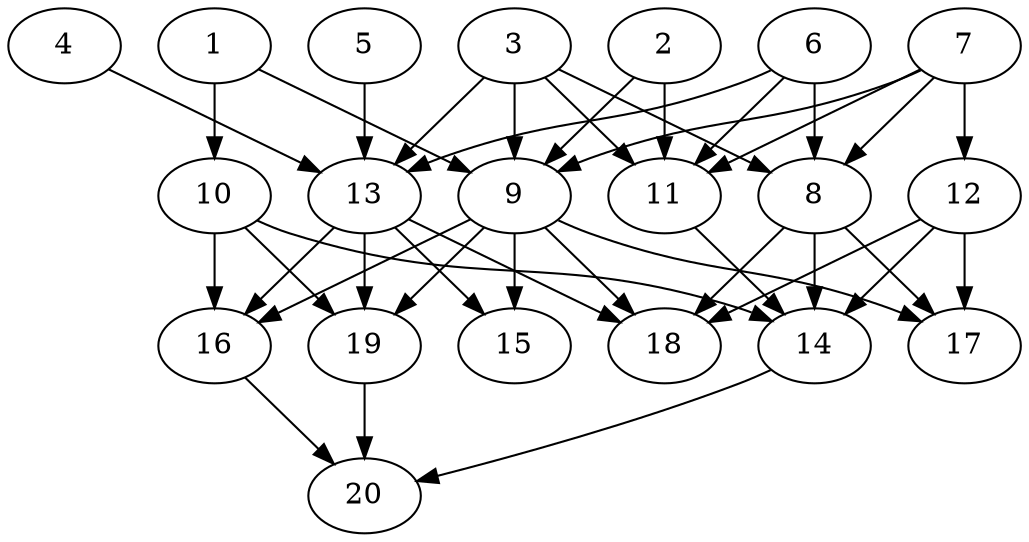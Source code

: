 // DAG automatically generated by daggen at Tue Jul 23 14:25:45 2019
// ./daggen --dot -n 20 --ccr 0.5 --fat 0.7 --regular 0.5 --density 0.6 --mindata 5242880 --maxdata 52428800 
digraph G {
  1 [size="54642688", alpha="0.07", expect_size="27321344"] 
  1 -> 9 [size ="27321344"]
  1 -> 10 [size ="27321344"]
  2 [size="88217600", alpha="0.03", expect_size="44108800"] 
  2 -> 9 [size ="44108800"]
  2 -> 11 [size ="44108800"]
  3 [size="42967040", alpha="0.11", expect_size="21483520"] 
  3 -> 8 [size ="21483520"]
  3 -> 9 [size ="21483520"]
  3 -> 11 [size ="21483520"]
  3 -> 13 [size ="21483520"]
  4 [size="31225856", alpha="0.17", expect_size="15612928"] 
  4 -> 13 [size ="15612928"]
  5 [size="63191040", alpha="0.07", expect_size="31595520"] 
  5 -> 13 [size ="31595520"]
  6 [size="55414784", alpha="0.16", expect_size="27707392"] 
  6 -> 8 [size ="27707392"]
  6 -> 11 [size ="27707392"]
  6 -> 13 [size ="27707392"]
  7 [size="54560768", alpha="0.20", expect_size="27280384"] 
  7 -> 8 [size ="27280384"]
  7 -> 9 [size ="27280384"]
  7 -> 11 [size ="27280384"]
  7 -> 12 [size ="27280384"]
  8 [size="46333952", alpha="0.18", expect_size="23166976"] 
  8 -> 14 [size ="23166976"]
  8 -> 17 [size ="23166976"]
  8 -> 18 [size ="23166976"]
  9 [size="63930368", alpha="0.16", expect_size="31965184"] 
  9 -> 15 [size ="31965184"]
  9 -> 16 [size ="31965184"]
  9 -> 17 [size ="31965184"]
  9 -> 18 [size ="31965184"]
  9 -> 19 [size ="31965184"]
  10 [size="14968832", alpha="0.03", expect_size="7484416"] 
  10 -> 14 [size ="7484416"]
  10 -> 16 [size ="7484416"]
  10 -> 19 [size ="7484416"]
  11 [size="99305472", alpha="0.03", expect_size="49652736"] 
  11 -> 14 [size ="49652736"]
  12 [size="36296704", alpha="0.14", expect_size="18148352"] 
  12 -> 14 [size ="18148352"]
  12 -> 17 [size ="18148352"]
  12 -> 18 [size ="18148352"]
  13 [size="48599040", alpha="0.04", expect_size="24299520"] 
  13 -> 15 [size ="24299520"]
  13 -> 16 [size ="24299520"]
  13 -> 18 [size ="24299520"]
  13 -> 19 [size ="24299520"]
  14 [size="102604800", alpha="0.18", expect_size="51302400"] 
  14 -> 20 [size ="51302400"]
  15 [size="88061952", alpha="0.08", expect_size="44030976"] 
  16 [size="24686592", alpha="0.16", expect_size="12343296"] 
  16 -> 20 [size ="12343296"]
  17 [size="98412544", alpha="0.03", expect_size="49206272"] 
  18 [size="97572864", alpha="0.16", expect_size="48786432"] 
  19 [size="87279616", alpha="0.17", expect_size="43639808"] 
  19 -> 20 [size ="43639808"]
  20 [size="66439168", alpha="0.05", expect_size="33219584"] 
}
